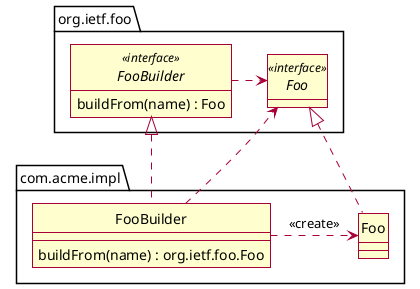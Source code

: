 @startuml

skin rose
skinparam style strictuml
skinparam backgroundColor transparent

hide <<interface>> fields

set separator none

package org.ietf.foo {

    interface ietf_Foo as "Foo" <<interface>>

    interface ietf_FooBuilder as "FooBuilder" <<interface>> {
        buildFrom(name) : Foo
    }
    ietf_FooBuilder .> ietf_Foo

}

package com.acme.impl {

    class acme_Foo as "Foo"
    ietf_Foo <|.. acme_Foo

    class acme_FooBuilder as "FooBuilder" {
        buildFrom(name) : org.ietf.foo.Foo
    }
    ietf_FooBuilder <|.. acme_FooBuilder
    acme_FooBuilder .> acme_Foo : <<create>>
    acme_FooBuilder .> ietf_Foo

}

@enduml
